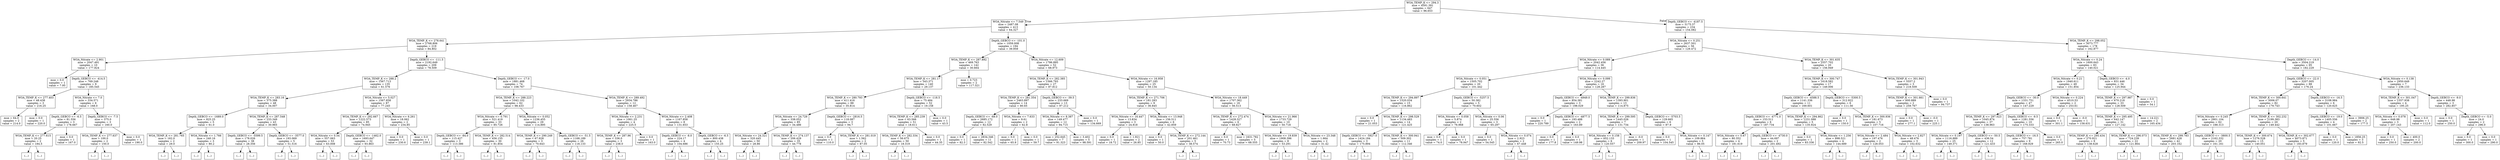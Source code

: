 digraph Tree {
node [shape=box] ;
0 [label="WOA_TEMP_K <= 294.3\nmse = 4591.391\nsamples = 647\nvalue = 96.653"] ;
1 [label="WOA_Nitrate <= 7.549\nmse = 2487.08\nsamples = 413\nvalue = 64.327"] ;
0 -> 1 [labeldistance=2.5, labelangle=45, headlabel="True"] ;
2 [label="WOA_TEMP_K <= 278.641\nmse = 2768.806\nsamples = 219\nvalue = 84.802"] ;
1 -> 2 ;
3 [label="WOA_Nitrate <= 2.901\nmse = 2047.491\nsamples = 10\nvalue = 177.824"] ;
2 -> 3 ;
4 [label="mse = 0.0\nsamples = 1\nvalue = 7.95"] ;
3 -> 4 ;
5 [label="Depth_GEBCO <= -414.5\nmse = 769.248\nsamples = 9\nvalue = 185.545"] ;
3 -> 5 ;
6 [label="WOA_TEMP_K <= 277.403\nmse = 48.438\nsamples = 3\nvalue = 216.25"] ;
5 -> 6 ;
7 [label="mse = 64.0\nsamples = 2\nvalue = 214.0"] ;
6 -> 7 ;
8 [label="mse = 0.0\nsamples = 1\nvalue = 220.0"] ;
6 -> 8 ;
9 [label="WOA_Nitrate <= 7.0\nmse = 334.571\nsamples = 6\nvalue = 168.0"] ;
5 -> 9 ;
10 [label="Depth_GEBCO <= -6.5\nmse = 81.556\nsamples = 3\nvalue = 178.667"] ;
9 -> 10 ;
11 [label="WOA_TEMP_K <= 277.615\nmse = 20.25\nsamples = 2\nvalue = 184.5"] ;
10 -> 11 ;
12 [label="(...)"] ;
11 -> 12 ;
13 [label="(...)"] ;
11 -> 13 ;
14 [label="mse = 0.0\nsamples = 1\nvalue = 167.0"] ;
10 -> 14 ;
15 [label="Depth_GEBCO <= -7.5\nmse = 375.0\nsamples = 3\nvalue = 160.0"] ;
9 -> 15 ;
16 [label="WOA_TEMP_K <= 277.637\nmse = 100.0\nsamples = 2\nvalue = 150.0"] ;
15 -> 16 ;
17 [label="(...)"] ;
16 -> 17 ;
18 [label="(...)"] ;
16 -> 18 ;
19 [label="mse = 0.0\nsamples = 1\nvalue = 190.0"] ;
15 -> 19 ;
20 [label="Depth_GEBCO <= -111.5\nmse = 2192.649\nsamples = 209\nvalue = 78.509"] ;
2 -> 20 ;
21 [label="WOA_TEMP_K <= 288.2\nmse = 1567.713\nsamples = 135\nvalue = 61.576"] ;
20 -> 21 ;
22 [label="WOA_TEMP_K <= 283.16\nmse = 375.388\nsamples = 48\nvalue = 34.007"] ;
21 -> 22 ;
23 [label="Depth_GEBCO <= -1689.0\nmse = 825.25\nsamples = 5\nvalue = 61.0"] ;
22 -> 23 ;
24 [label="WOA_TEMP_K <= 281.765\nmse = 162.0\nsamples = 2\nvalue = 29.0"] ;
23 -> 24 ;
25 [label="(...)"] ;
24 -> 25 ;
26 [label="(...)"] ;
24 -> 26 ;
27 [label="WOA_Nitrate <= 1.766\nmse = 240.16\nsamples = 3\nvalue = 80.2"] ;
23 -> 27 ;
28 [label="(...)"] ;
27 -> 28 ;
29 [label="(...)"] ;
27 -> 29 ;
32 [label="WOA_TEMP_K <= 287.548\nmse = 233.349\nsamples = 43\nvalue = 30.965"] ;
22 -> 32 ;
33 [label="Depth_GEBCO <= -5599.5\nmse = 178.026\nsamples = 38\nvalue = 28.356"] ;
32 -> 33 ;
34 [label="(...)"] ;
33 -> 34 ;
35 [label="(...)"] ;
33 -> 35 ;
84 [label="Depth_GEBCO <= -3577.0\nmse = 193.069\nsamples = 5\nvalue = 51.516"] ;
32 -> 84 ;
85 [label="(...)"] ;
84 -> 85 ;
90 [label="(...)"] ;
84 -> 90 ;
91 [label="WOA_Nitrate <= 5.027\nmse = 1567.858\nsamples = 87\nvalue = 77.245"] ;
21 -> 91 ;
92 [label="WOA_TEMP_K <= 292.667\nmse = 1222.573\nsamples = 85\nvalue = 74.945"] ;
91 -> 92 ;
93 [label="WOA_Nitrate <= 0.54\nmse = 557.063\nsamples = 53\nvalue = 63.008"] ;
92 -> 93 ;
94 [label="(...)"] ;
93 -> 94 ;
135 [label="(...)"] ;
93 -> 135 ;
184 [label="Depth_GEBCO <= -1462.0\nmse = 1693.647\nsamples = 32\nvalue = 93.863"] ;
92 -> 184 ;
185 [label="(...)"] ;
184 -> 185 ;
234 [label="(...)"] ;
184 -> 234 ;
241 [label="WOA_Nitrate <= 6.261\nmse = 18.062\nsamples = 2\nvalue = 234.85"] ;
91 -> 241 ;
242 [label="mse = 0.0\nsamples = 1\nvalue = 230.6"] ;
241 -> 242 ;
243 [label="mse = 0.0\nsamples = 1\nvalue = 239.1"] ;
241 -> 243 ;
244 [label="Depth_GEBCO <= -17.0\nmse = 1881.468\nsamples = 74\nvalue = 108.767"] ;
20 -> 244 ;
245 [label="WOA_TEMP_K <= 288.223\nmse = 1042.102\nsamples = 62\nvalue = 98.433"] ;
244 -> 245 ;
246 [label="WOA_Nitrate <= 0.791\nmse = 521.419\nsamples = 33\nvalue = 85.726"] ;
245 -> 246 ;
247 [label="Depth_GEBCO <= -84.0\nmse = 115.427\nsamples = 3\nvalue = 113.386"] ;
246 -> 247 ;
248 [label="(...)"] ;
247 -> 248 ;
249 [label="(...)"] ;
247 -> 249 ;
252 [label="WOA_TEMP_K <= 282.514\nmse = 456.155\nsamples = 30\nvalue = 81.854"] ;
246 -> 252 ;
253 [label="(...)"] ;
252 -> 253 ;
282 [label="(...)"] ;
252 -> 282 ;
303 [label="WOA_Nitrate <= 0.052\nmse = 1236.455\nsamples = 29\nvalue = 114.895"] ;
245 -> 303 ;
304 [label="WOA_TEMP_K <= 290.249\nmse = 67.928\nsamples = 3\nvalue = 70.643"] ;
303 -> 304 ;
305 [label="(...)"] ;
304 -> 305 ;
308 [label="(...)"] ;
304 -> 308 ;
309 [label="Depth_GEBCO <= -51.5\nmse = 1168.189\nsamples = 26\nvalue = 118.133"] ;
303 -> 309 ;
310 [label="(...)"] ;
309 -> 310 ;
313 [label="(...)"] ;
309 -> 313 ;
354 [label="WOA_TEMP_K <= 289.492\nmse = 2934.786\nsamples = 12\nvalue = 158.467"] ;
244 -> 354 ;
355 [label="WOA_Nitrate <= 2.231\nmse = 1061.25\nsamples = 4\nvalue = 225.5"] ;
354 -> 355 ;
356 [label="WOA_TEMP_K <= 287.96\nmse = 336.0\nsamples = 3\nvalue = 238.0"] ;
355 -> 356 ;
357 [label="(...)"] ;
356 -> 357 ;
358 [label="(...)"] ;
356 -> 358 ;
361 [label="mse = 0.0\nsamples = 1\nvalue = 163.0"] ;
355 -> 361 ;
362 [label="WOA_Nitrate <= 2.408\nmse = 1167.858\nsamples = 8\nvalue = 131.653"] ;
354 -> 362 ;
363 [label="Depth_GEBCO <= -8.0\nmse = 224.17\nsamples = 4\nvalue = 104.686"] ;
362 -> 363 ;
364 [label="(...)"] ;
363 -> 364 ;
365 [label="(...)"] ;
363 -> 365 ;
370 [label="Depth_GEBCO <= -6.5\nmse = 800.438\nsamples = 4\nvalue = 155.25"] ;
362 -> 370 ;
371 [label="(...)"] ;
370 -> 371 ;
376 [label="(...)"] ;
370 -> 376 ;
377 [label="Depth_GEBCO <= -101.0\nmse = 1059.008\nsamples = 194\nvalue = 39.959"] ;
1 -> 377 ;
378 [label="WOA_TEMP_K <= 287.892\nmse = 469.763\nsamples = 142\nvalue = 30.664"] ;
377 -> 378 ;
379 [label="WOA_TEMP_K <= 281.17\nmse = 343.371\nsamples = 140\nvalue = 29.137"] ;
378 -> 379 ;
380 [label="WOA_TEMP_K <= 280.793\nmse = 411.416\nsamples = 88\nvalue = 35.814"] ;
379 -> 380 ;
381 [label="WOA_Nitrate <= 24.729\nmse = 338.052\nsamples = 85\nvalue = 34.486"] ;
380 -> 381 ;
382 [label="WOA_Nitrate <= 24.321\nmse = 320.445\nsamples = 50\nvalue = 28.86"] ;
381 -> 382 ;
383 [label="(...)"] ;
382 -> 383 ;
462 [label="(...)"] ;
382 -> 462 ;
477 [label="WOA_TEMP_K <= 274.137\nmse = 206.429\nsamples = 35\nvalue = 44.778"] ;
381 -> 477 ;
478 [label="(...)"] ;
477 -> 478 ;
525 [label="(...)"] ;
477 -> 525 ;
536 [label="Depth_GEBCO <= -2816.5\nmse = 118.087\nsamples = 3\nvalue = 94.7"] ;
380 -> 536 ;
537 [label="mse = 0.0\nsamples = 1\nvalue = 110.0"] ;
536 -> 537 ;
538 [label="WOA_TEMP_K <= 281.019\nmse = 1.562\nsamples = 2\nvalue = 87.05"] ;
536 -> 538 ;
539 [label="(...)"] ;
538 -> 539 ;
540 [label="(...)"] ;
538 -> 540 ;
541 [label="Depth_GEBCO <= -118.5\nmse = 75.484\nsamples = 52\nvalue = 19.158"] ;
379 -> 541 ;
542 [label="WOA_TEMP_K <= 285.239\nmse = 63.566\nsamples = 51\nvalue = 18.611"] ;
541 -> 542 ;
543 [label="WOA_TEMP_K <= 282.334\nmse = 56.675\nsamples = 50\nvalue = 18.319"] ;
542 -> 543 ;
544 [label="(...)"] ;
543 -> 544 ;
551 [label="(...)"] ;
543 -> 551 ;
596 [label="mse = 0.0\nsamples = 1\nvalue = 44.35"] ;
542 -> 596 ;
597 [label="mse = 0.0\nsamples = 1\nvalue = 43.5"] ;
541 -> 597 ;
598 [label="mse = 0.723\nsamples = 2\nvalue = 117.321"] ;
378 -> 598 ;
599 [label="WOA_Nitrate <= 12.609\nmse = 1786.895\nsamples = 52\nvalue = 68.973"] ;
377 -> 599 ;
600 [label="WOA_TEMP_K <= 282.385\nmse = 1566.793\nsamples = 27\nvalue = 87.812"] ;
599 -> 600 ;
601 [label="WOA_TEMP_K <= 281.354\nmse = 2463.897\nsamples = 14\nvalue = 80.65"] ;
600 -> 601 ;
602 [label="Depth_GEBCO <= -68.0\nmse = 2685.172\nsamples = 12\nvalue = 82.529"] ;
601 -> 602 ;
603 [label="mse = 0.0\nsamples = 1\nvalue = 82.3"] ;
602 -> 603 ;
604 [label="mse = 2834.346\nsamples = 11\nvalue = 82.542"] ;
602 -> 604 ;
605 [label="WOA_Nitrate <= 7.633\nmse = 9.61\nsamples = 2\nvalue = 62.8"] ;
601 -> 605 ;
606 [label="mse = 0.0\nsamples = 1\nvalue = 65.9"] ;
605 -> 606 ;
607 [label="mse = 0.0\nsamples = 1\nvalue = 59.7"] ;
605 -> 607 ;
608 [label="Depth_GEBCO <= -39.5\nmse = 233.669\nsamples = 13\nvalue = 97.212"] ;
600 -> 608 ;
609 [label="WOA_Nitrate <= 8.387\nmse = 149.477\nsamples = 12\nvalue = 94.715"] ;
608 -> 609 ;
610 [label="mse = 252.645\nsamples = 7\nvalue = 91.323"] ;
609 -> 610 ;
611 [label="mse = 3.402\nsamples = 5\nvalue = 98.591"] ;
609 -> 611 ;
612 [label="mse = 0.0\nsamples = 1\nvalue = 134.669"] ;
608 -> 612 ;
613 [label="WOA_Nitrate <= 16.958\nmse = 1297.185\nsamples = 25\nvalue = 50.134"] ;
599 -> 613 ;
614 [label="WOA_TEMP_K <= 271.706\nmse = 181.283\nsamples = 9\nvalue = 36.845"] ;
613 -> 614 ;
615 [label="WOA_Nitrate <= 16.447\nmse = 13.834\nsamples = 3\nvalue = 24.818"] ;
614 -> 615 ;
616 [label="mse = 0.0\nsamples = 1\nvalue = 18.72"] ;
615 -> 616 ;
617 [label="mse = 1.921\nsamples = 2\nvalue = 26.85"] ;
615 -> 617 ;
618 [label="WOA_Nitrate <= 13.948\nmse = 156.511\nsamples = 6\nvalue = 42.859"] ;
614 -> 618 ;
619 [label="mse = 0.0\nsamples = 1\nvalue = 50.0"] ;
618 -> 619 ;
620 [label="WOA_TEMP_K <= 272.144\nmse = 201.461\nsamples = 5\nvalue = 38.574"] ;
618 -> 620 ;
621 [label="(...)"] ;
620 -> 621 ;
622 [label="(...)"] ;
620 -> 622 ;
623 [label="WOA_Nitrate <= 18.449\nmse = 1707.362\nsamples = 16\nvalue = 56.513"] ;
613 -> 623 ;
624 [label="WOA_TEMP_K <= 272.474\nmse = 1428.327\nsamples = 6\nvalue = 68.827"] ;
623 -> 624 ;
625 [label="mse = 0.0\nsamples = 1\nvalue = 70.73"] ;
624 -> 625 ;
626 [label="mse = 1631.782\nsamples = 5\nvalue = 68.555"] ;
624 -> 626 ;
627 [label="WOA_Nitrate <= 21.966\nmse = 1733.729\nsamples = 10\nvalue = 50.718"] ;
623 -> 627 ;
628 [label="WOA_Nitrate <= 19.839\nmse = 1908.396\nsamples = 8\nvalue = 53.291"] ;
627 -> 628 ;
629 [label="(...)"] ;
628 -> 629 ;
630 [label="(...)"] ;
628 -> 630 ;
631 [label="WOA_Nitrate <= 23.348\nmse = 1.664\nsamples = 2\nvalue = 31.42"] ;
627 -> 631 ;
632 [label="(...)"] ;
631 -> 632 ;
633 [label="(...)"] ;
631 -> 633 ;
634 [label="Depth_GEBCO <= -4187.5\nmse = 3175.37\nsamples = 234\nvalue = 154.082"] ;
0 -> 634 [labeldistance=2.5, labelangle=-45, headlabel="False"] ;
635 [label="WOA_Nitrate <= 0.251\nmse = 2637.501\nsamples = 56\nvalue = 129.472"] ;
634 -> 635 ;
636 [label="WOA_Nitrate <= 0.089\nmse = 2042.456\nsamples = 36\nvalue = 114.445"] ;
635 -> 636 ;
637 [label="WOA_Nitrate <= 0.051\nmse = 1505.702\nsamples = 20\nvalue = 101.442"] ;
636 -> 637 ;
638 [label="WOA_TEMP_K <= 294.897\nmse = 1520.034\nsamples = 15\nvalue = 116.862"] ;
637 -> 638 ;
639 [label="mse = 0.0\nsamples = 1\nvalue = 21.053"] ;
638 -> 639 ;
640 [label="WOA_TEMP_K <= 298.529\nmse = 1134.483\nsamples = 14\nvalue = 121.425"] ;
638 -> 640 ;
641 [label="Depth_GEBCO <= -5927.0\nmse = 1424.184\nsamples = 3\nvalue = 175.894"] ;
640 -> 641 ;
642 [label="(...)"] ;
641 -> 642 ;
643 [label="(...)"] ;
641 -> 643 ;
646 [label="WOA_TEMP_K <= 300.941\nmse = 509.302\nsamples = 11\nvalue = 112.346"] ;
640 -> 646 ;
647 [label="(...)"] ;
646 -> 647 ;
662 [label="(...)"] ;
646 -> 662 ;
667 [label="Depth_GEBCO <= -5257.5\nmse = 50.382\nsamples = 5\nvalue = 70.602"] ;
637 -> 667 ;
668 [label="WOA_Nitrate <= 0.058\nmse = 5.874\nsamples = 2\nvalue = 76.968"] ;
667 -> 668 ;
669 [label="mse = 0.0\nsamples = 1\nvalue = 74.0"] ;
668 -> 669 ;
670 [label="mse = 0.0\nsamples = 1\nvalue = 78.947"] ;
668 -> 670 ;
671 [label="WOA_Nitrate <= 0.06\nmse = 25.556\nsamples = 3\nvalue = 65.297"] ;
667 -> 671 ;
672 [label="mse = 0.0\nsamples = 1\nvalue = 54.545"] ;
671 -> 672 ;
673 [label="WOA_Nitrate <= 0.074\nmse = 2.923\nsamples = 2\nvalue = 67.448"] ;
671 -> 673 ;
674 [label="(...)"] ;
673 -> 674 ;
675 [label="(...)"] ;
673 -> 675 ;
676 [label="WOA_Nitrate <= 0.099\nmse = 2242.27\nsamples = 16\nvalue = 128.287"] ;
636 -> 676 ;
677 [label="Depth_GEBCO <= -4949.0\nmse = 854.381\nsamples = 3\nvalue = 198.029"] ;
676 -> 677 ;
678 [label="mse = 0.0\nsamples = 1\nvalue = 220.789"] ;
677 -> 678 ;
679 [label="Depth_GEBCO <= -4877.5\nmse = 193.488\nsamples = 2\nvalue = 163.89"] ;
677 -> 679 ;
680 [label="mse = 0.0\nsamples = 1\nvalue = 177.8"] ;
679 -> 680 ;
681 [label="mse = 0.0\nsamples = 1\nvalue = 149.98"] ;
679 -> 681 ;
682 [label="WOA_TEMP_K <= 299.836\nmse = 1393.901\nsamples = 13\nvalue = 114.875"] ;
676 -> 682 ;
683 [label="WOA_TEMP_K <= 299.595\nmse = 1445.026\nsamples = 7\nvalue = 131.734"] ;
682 -> 683 ;
684 [label="WOA_Nitrate <= 0.158\nmse = 652.133\nsamples = 6\nvalue = 120.557"] ;
683 -> 684 ;
685 [label="(...)"] ;
684 -> 685 ;
688 [label="(...)"] ;
684 -> 688 ;
695 [label="mse = -0.0\nsamples = 1\nvalue = 209.97"] ;
683 -> 695 ;
696 [label="Depth_GEBCO <= -5703.5\nmse = 129.665\nsamples = 6\nvalue = 87.9"] ;
682 -> 696 ;
697 [label="mse = 0.0\nsamples = 1\nvalue = 104.545"] ;
696 -> 697 ;
698 [label="WOA_Nitrate <= 0.147\nmse = 109.864\nsamples = 5\nvalue = 86.05"] ;
696 -> 698 ;
699 [label="(...)"] ;
698 -> 699 ;
702 [label="(...)"] ;
698 -> 702 ;
707 [label="WOA_TEMP_K <= 301.635\nmse = 2557.702\nsamples = 20\nvalue = 156.949"] ;
635 -> 707 ;
708 [label="WOA_TEMP_K <= 300.747\nmse = 1618.582\nsamples = 17\nvalue = 149.006"] ;
707 -> 708 ;
709 [label="Depth_GEBCO <= -4588.5\nmse = 1141.336\nsamples = 11\nvalue = 169.601"] ;
708 -> 709 ;
710 [label="Depth_GEBCO <= -4771.0\nmse = 153.511\nsamples = 6\nvalue = 187.734"] ;
709 -> 710 ;
711 [label="WOA_Nitrate <= 0.67\nmse = 80.352\nsamples = 4\nvalue = 181.619"] ;
710 -> 711 ;
712 [label="(...)"] ;
711 -> 712 ;
717 [label="(...)"] ;
711 -> 717 ;
718 [label="Depth_GEBCO <= -4730.0\nmse = 44.697\nsamples = 2\nvalue = 201.492"] ;
710 -> 718 ;
719 [label="(...)"] ;
718 -> 719 ;
720 [label="(...)"] ;
718 -> 720 ;
721 [label="WOA_TEMP_K <= 294.862\nmse = 1231.088\nsamples = 5\nvalue = 135.924"] ;
709 -> 721 ;
722 [label="mse = 0.0\nsamples = 1\nvalue = 83.336"] ;
721 -> 722 ;
723 [label="WOA_Nitrate <= 1.256\nmse = 898.521\nsamples = 4\nvalue = 144.689"] ;
721 -> 723 ;
724 [label="(...)"] ;
723 -> 724 ;
727 [label="(...)"] ;
723 -> 727 ;
730 [label="Depth_GEBCO <= -5300.5\nmse = 312.922\nsamples = 6\nvalue = 111.56"] ;
708 -> 730 ;
731 [label="mse = 0.0\nsamples = 1\nvalue = 150.0"] ;
730 -> 731 ;
732 [label="WOA_TEMP_K <= 300.936\nmse = 181.673\nsamples = 5\nvalue = 107.716"] ;
730 -> 732 ;
733 [label="WOA_Nitrate <= 2.484\nmse = 197.476\nsamples = 2\nvalue = 128.053"] ;
732 -> 733 ;
734 [label="(...)"] ;
733 -> 734 ;
735 [label="(...)"] ;
733 -> 735 ;
736 [label="WOA_Nitrate <= 2.827\nmse = 48.476\nsamples = 3\nvalue = 102.632"] ;
732 -> 736 ;
737 [label="(...)"] ;
736 -> 737 ;
738 [label="(...)"] ;
736 -> 738 ;
739 [label="WOA_TEMP_K <= 301.943\nmse = 5557.2\nsamples = 3\nvalue = 218.509"] ;
707 -> 739 ;
740 [label="WOA_TEMP_K <= 301.661\nmse = 600.889\nsamples = 2\nvalue = 259.767"] ;
739 -> 740 ;
741 [label="mse = 0.0\nsamples = 1\nvalue = 277.1"] ;
740 -> 741 ;
742 [label="mse = -0.0\nsamples = 1\nvalue = 225.1"] ;
740 -> 742 ;
743 [label="mse = 0.0\nsamples = 1\nvalue = 94.737"] ;
739 -> 743 ;
744 [label="WOA_TEMP_K <= 298.052\nmse = 3073.777\nsamples = 178\nvalue = 162.877"] ;
634 -> 744 ;
745 [label="WOA_Nitrate <= 0.24\nmse = 1600.643\nsamples = 83\nvalue = 140.021"] ;
744 -> 745 ;
746 [label="WOA_Nitrate <= 0.21\nmse = 1940.611\nsamples = 49\nvalue = 151.854"] ;
745 -> 746 ;
747 [label="Depth_GEBCO <= -30.0\nmse = 1331.751\nsamples = 47\nvalue = 147.229"] ;
746 -> 747 ;
748 [label="WOA_TEMP_K <= 297.023\nmse = 1045.874\nsamples = 37\nvalue = 138.963"] ;
747 -> 748 ;
749 [label="WOA_Nitrate <= 0.197\nmse = 1116.889\nsamples = 25\nvalue = 149.371"] ;
748 -> 749 ;
750 [label="(...)"] ;
749 -> 750 ;
789 [label="(...)"] ;
749 -> 789 ;
790 [label="Depth_GEBCO <= -50.5\nmse = 436.54\nsamples = 12\nvalue = 121.433"] ;
748 -> 790 ;
791 [label="(...)"] ;
790 -> 791 ;
806 [label="(...)"] ;
790 -> 806 ;
807 [label="Depth_GEBCO <= -9.5\nmse = 1281.556\nsamples = 10\nvalue = 175.333"] ;
747 -> 807 ;
808 [label="Depth_GEBCO <= -16.5\nmse = 757.781\nsamples = 9\nvalue = 168.929"] ;
807 -> 808 ;
809 [label="(...)"] ;
808 -> 809 ;
814 [label="(...)"] ;
808 -> 814 ;
815 [label="mse = 0.0\nsamples = 1\nvalue = 265.0"] ;
807 -> 815 ;
816 [label="WOA_Nitrate <= 0.224\nmse = 4510.53\nsamples = 2\nvalue = 253.61"] ;
746 -> 816 ;
817 [label="mse = 0.0\nsamples = 1\nvalue = 301.1"] ;
816 -> 817 ;
818 [label="mse = -0.0\nsamples = 1\nvalue = 158.631"] ;
816 -> 818 ;
819 [label="Depth_GEBCO <= -4.0\nmse = 831.446\nsamples = 34\nvalue = 125.944"] ;
745 -> 819 ;
820 [label="WOA_TEMP_K <= 297.987\nmse = 670.218\nsamples = 33\nvalue = 128.509"] ;
819 -> 820 ;
821 [label="WOA_TEMP_K <= 295.495\nmse = 642.147\nsamples = 31\nvalue = 127.142"] ;
820 -> 821 ;
822 [label="WOA_TEMP_K <= 295.434\nmse = 270.921\nsamples = 9\nvalue = 138.628"] ;
821 -> 822 ;
823 [label="(...)"] ;
822 -> 823 ;
832 [label="(...)"] ;
822 -> 832 ;
835 [label="WOA_TEMP_K <= 296.073\nmse = 724.239\nsamples = 22\nvalue = 121.864"] ;
821 -> 835 ;
836 [label="(...)"] ;
835 -> 836 ;
841 [label="(...)"] ;
835 -> 841 ;
872 [label="mse = 14.221\nsamples = 2\nvalue = 165.434"] ;
820 -> 872 ;
873 [label="mse = 0.0\nsamples = 1\nvalue = 54.1"] ;
819 -> 873 ;
874 [label="Depth_GEBCO <= -14.0\nmse = 3504.219\nsamples = 95\nvalue = 182.229"] ;
744 -> 874 ;
875 [label="Depth_GEBCO <= -22.0\nmse = 3207.005\nsamples = 88\nvalue = 176.24"] ;
874 -> 875 ;
876 [label="WOA_TEMP_K <= 300.641\nmse = 3006.07\nsamples = 82\nvalue = 179.743"] ;
875 -> 876 ;
877 [label="WOA_Nitrate <= 0.245\nmse = 2901.104\nsamples = 62\nvalue = 188.313"] ;
876 -> 877 ;
878 [label="WOA_TEMP_K <= 299.783\nmse = 2681.428\nsamples = 42\nvalue = 203.162"] ;
877 -> 878 ;
879 [label="(...)"] ;
878 -> 879 ;
908 [label="(...)"] ;
878 -> 908 ;
917 [label="Depth_GEBCO <= -3800.5\nmse = 2162.332\nsamples = 20\nvalue = 161.161"] ;
877 -> 917 ;
918 [label="(...)"] ;
917 -> 918 ;
919 [label="(...)"] ;
917 -> 919 ;
952 [label="WOA_TEMP_K <= 302.232\nmse = 2199.383\nsamples = 20\nvalue = 149.442"] ;
876 -> 952 ;
953 [label="WOA_TEMP_K <= 300.674\nmse = 1276.528\nsamples = 15\nvalue = 140.051"] ;
952 -> 953 ;
954 [label="(...)"] ;
953 -> 954 ;
957 [label="(...)"] ;
953 -> 957 ;
976 [label="WOA_TEMP_K <= 302.677\nmse = 4073.871\nsamples = 5\nvalue = 183.879"] ;
952 -> 976 ;
977 [label="(...)"] ;
976 -> 977 ;
982 [label="(...)"] ;
976 -> 982 ;
985 [label="Depth_GEBCO <= -16.5\nmse = 3108.984\nsamples = 6\nvalue = 120.625"] ;
875 -> 985 ;
986 [label="Depth_GEBCO <= -19.0\nmse = 1405.556\nsamples = 4\nvalue = 101.667"] ;
985 -> 986 ;
987 [label="mse = 0.0\nsamples = 1\nvalue = 120.0"] ;
986 -> 987 ;
988 [label="mse = 1856.25\nsamples = 3\nvalue = 92.5"] ;
986 -> 988 ;
989 [label="mse = 3906.25\nsamples = 2\nvalue = 177.5"] ;
985 -> 989 ;
990 [label="WOA_Nitrate <= 0.138\nmse = 2950.649\nsamples = 7\nvalue = 236.133"] ;
874 -> 990 ;
991 [label="WOA_TEMP_K <= 301.047\nmse = 1557.938\nsamples = 4\nvalue = 195.25"] ;
990 -> 991 ;
992 [label="WOA_Nitrate <= 0.078\nmse = 648.98\nsamples = 3\nvalue = 207.143"] ;
991 -> 992 ;
993 [label="mse = 0.0\nsamples = 1\nvalue = 250.0"] ;
992 -> 993 ;
994 [label="mse = 400.0\nsamples = 2\nvalue = 200.0"] ;
992 -> 994 ;
995 [label="mse = 0.0\nsamples = 1\nvalue = 112.0"] ;
991 -> 995 ;
996 [label="Depth_GEBCO <= -9.0\nmse = 448.98\nsamples = 3\nvalue = 282.857"] ;
990 -> 996 ;
997 [label="mse = 0.0\nsamples = 1\nvalue = 250.0"] ;
996 -> 997 ;
998 [label="Depth_GEBCO <= -5.0\nmse = 24.0\nsamples = 2\nvalue = 296.0"] ;
996 -> 998 ;
999 [label="mse = 0.0\nsamples = 1\nvalue = 300.0"] ;
998 -> 999 ;
1000 [label="mse = 0.0\nsamples = 1\nvalue = 290.0"] ;
998 -> 1000 ;
}